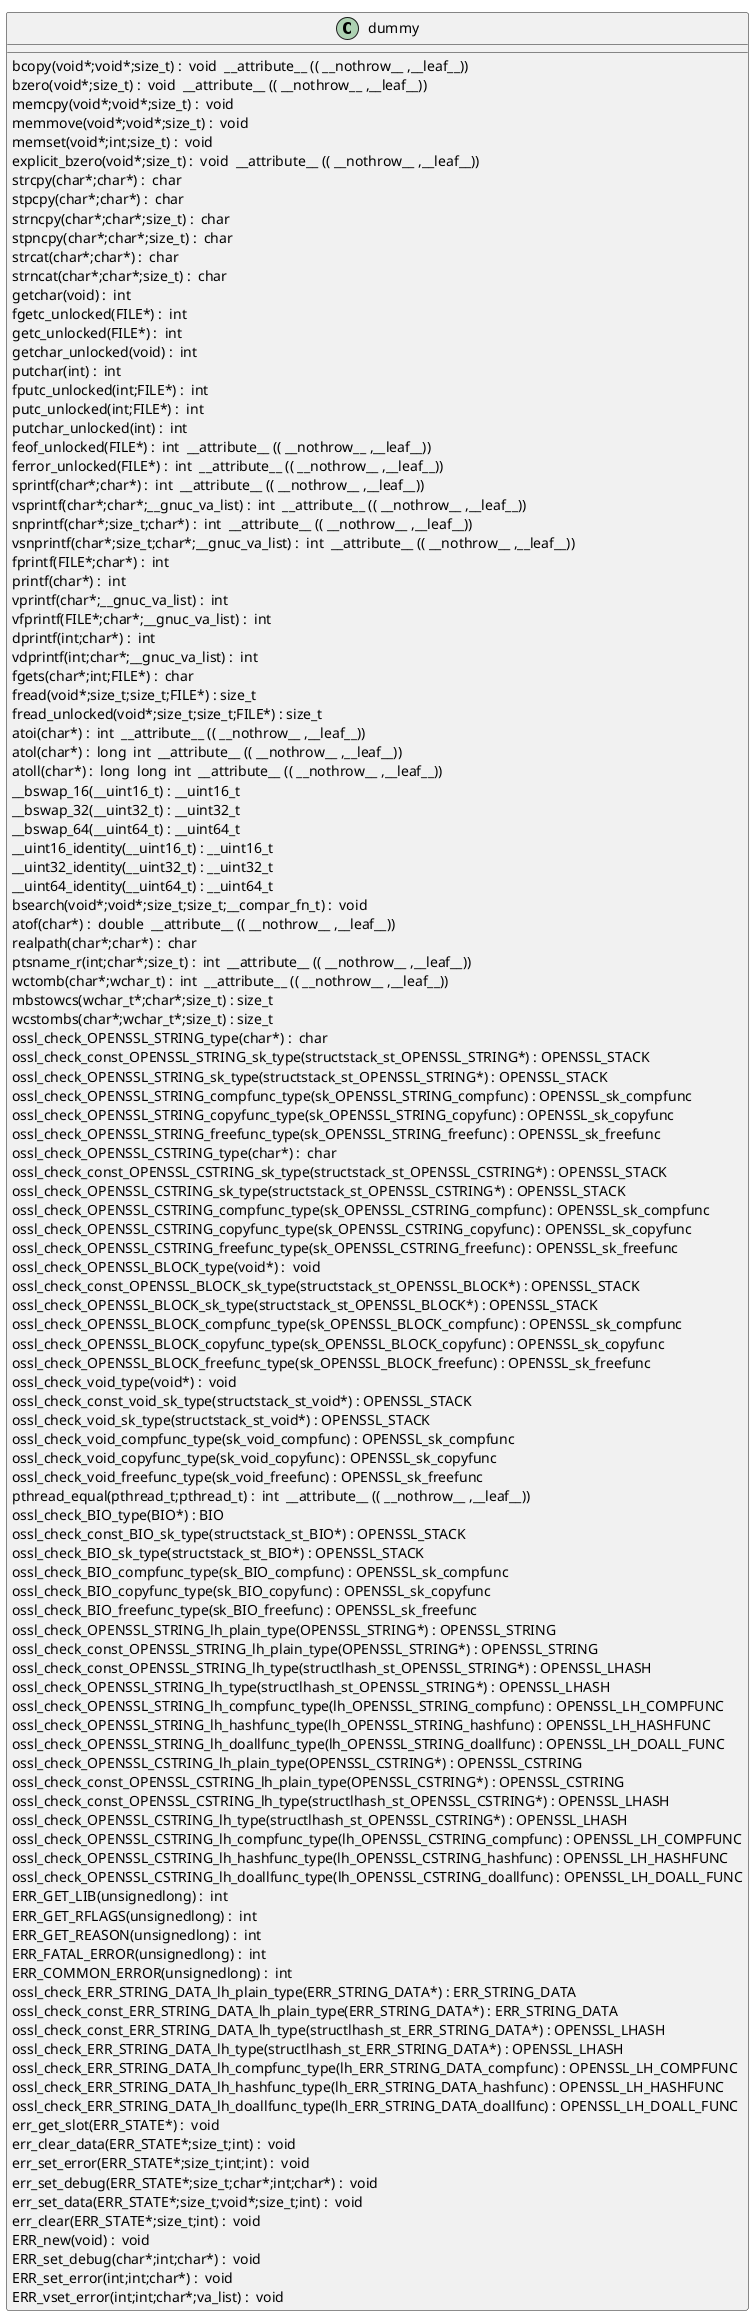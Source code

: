 @startuml
!pragma layout smetana
class dummy {
bcopy(void*;void*;size_t) :  void  __attribute__ (( __nothrow__ ,__leaf__)) [[[./../../.././qc/crypto/err/err_blocks.c.html#298]]]
bzero(void*;size_t) :  void  __attribute__ (( __nothrow__ ,__leaf__)) [[[./../../.././qc/crypto/err/err_blocks.c.html#305]]]
memcpy(void*;void*;size_t) :  void  [[[./../../.././qc/crypto/err/err_blocks.c.html#346]]]
memmove(void*;void*;size_t) :  void  [[[./../../.././qc/crypto/err/err_blocks.c.html#354]]]
memset(void*;int;size_t) :  void  [[[./../../.././qc/crypto/err/err_blocks.c.html#361]]]
explicit_bzero(void*;size_t) :  void  __attribute__ (( __nothrow__ ,__leaf__)) [[[./../../.././qc/crypto/err/err_blocks.c.html#374]]]
strcpy(char*;char*) :  char  [[[./../../.././qc/crypto/err/err_blocks.c.html#381]]]
stpcpy(char*;char*) :  char  [[[./../../.././qc/crypto/err/err_blocks.c.html#388]]]
strncpy(char*;char*;size_t) :  char  [[[./../../.././qc/crypto/err/err_blocks.c.html#396]]]
stpncpy(char*;char*;size_t) :  char  [[[./../../.././qc/crypto/err/err_blocks.c.html#406]]]
strcat(char*;char*) :  char  [[[./../../.././qc/crypto/err/err_blocks.c.html#413]]]
strncat(char*;char*;size_t) :  char  [[[./../../.././qc/crypto/err/err_blocks.c.html#420]]]
getchar(void) :  int  [[[./../../.././qc/crypto/err/err_blocks.c.html#1294]]]
fgetc_unlocked(FILE*) :  int  [[[./../../.././qc/crypto/err/err_blocks.c.html#1303]]]
getc_unlocked(FILE*) :  int  [[[./../../.././qc/crypto/err/err_blocks.c.html#1313]]]
getchar_unlocked(void) :  int  [[[./../../.././qc/crypto/err/err_blocks.c.html#1320]]]
putchar(int) :  int  [[[./../../.././qc/crypto/err/err_blocks.c.html#1329]]]
fputc_unlocked(int;FILE*) :  int  [[[./../../.././qc/crypto/err/err_blocks.c.html#1338]]]
putc_unlocked(int;FILE*) :  int  [[[./../../.././qc/crypto/err/err_blocks.c.html#1348]]]
putchar_unlocked(int) :  int  [[[./../../.././qc/crypto/err/err_blocks.c.html#1355]]]
feof_unlocked(FILE*) :  int  __attribute__ (( __nothrow__ ,__leaf__)) [[[./../../.././qc/crypto/err/err_blocks.c.html#1361]]]
ferror_unlocked(FILE*) :  int  __attribute__ (( __nothrow__ ,__leaf__)) [[[./../../.././qc/crypto/err/err_blocks.c.html#1368]]]
sprintf(char*;char*) :  int  __attribute__ (( __nothrow__ ,__leaf__)) [[[./../../.././qc/crypto/err/err_blocks.c.html#1387]]]
vsprintf(char*;char*;__gnuc_va_list) :  int  __attribute__ (( __nothrow__ ,__leaf__)) [[[./../../.././qc/crypto/err/err_blocks.c.html#1400]]]
snprintf(char*;size_t;char*) :  int  __attribute__ (( __nothrow__ ,__leaf__)) [[[./../../.././qc/crypto/err/err_blocks.c.html#1419]]]
vsnprintf(char*;size_t;char*;__gnuc_va_list) :  int  __attribute__ (( __nothrow__ ,__leaf__)) [[[./../../.././qc/crypto/err/err_blocks.c.html#1433]]]
fprintf(FILE*;char*) :  int  [[[./../../.././qc/crypto/err/err_blocks.c.html#1454]]]
printf(char*) :  int  [[[./../../.././qc/crypto/err/err_blocks.c.html#1461]]]
vprintf(char*;__gnuc_va_list) :  int  [[[./../../.././qc/crypto/err/err_blocks.c.html#1473]]]
vfprintf(FILE*;char*;__gnuc_va_list) :  int  [[[./../../.././qc/crypto/err/err_blocks.c.html#1483]]]
dprintf(int;char*) :  int  [[[./../../.././qc/crypto/err/err_blocks.c.html#1498]]]
vdprintf(int;char*;__gnuc_va_list) :  int  [[[./../../.././qc/crypto/err/err_blocks.c.html#1509]]]
fgets(char*;int;FILE*) :  char  [[[./../../.././qc/crypto/err/err_blocks.c.html#1528]]]
fread(void*;size_t;size_t;FILE*) : size_t [[[./../../.././qc/crypto/err/err_blocks.c.html#1554]]]
fread_unlocked(void*;size_t;size_t;FILE*) : size_t [[[./../../.././qc/crypto/err/err_blocks.c.html#1581]]]
atoi(char*) :  int  __attribute__ (( __nothrow__ ,__leaf__)) [[[./../../.././qc/crypto/err/err_blocks.c.html#1741]]]
atol(char*) :  long  int  __attribute__ (( __nothrow__ ,__leaf__)) [[[./../../.././qc/crypto/err/err_blocks.c.html#1746]]]
atoll(char*) :  long  long  int  __attribute__ (( __nothrow__ ,__leaf__)) [[[./../../.././qc/crypto/err/err_blocks.c.html#1753]]]
__bswap_16(__uint16_t) : __uint16_t [[[./../../.././qc/crypto/err/err_blocks.c.html#1900]]]
__bswap_32(__uint32_t) : __uint32_t [[[./../../.././qc/crypto/err/err_blocks.c.html#1915]]]
__bswap_64(__uint64_t) : __uint64_t [[[./../../.././qc/crypto/err/err_blocks.c.html#1925]]]
__uint16_identity(__uint16_t) : __uint16_t [[[./../../.././qc/crypto/err/err_blocks.c.html#1937]]]
__uint32_identity(__uint32_t) : __uint32_t [[[./../../.././qc/crypto/err/err_blocks.c.html#1943]]]
__uint64_identity(__uint64_t) : __uint64_t [[[./../../.././qc/crypto/err/err_blocks.c.html#1949]]]
bsearch(void*;void*;size_t;size_t;__compar_fn_t) :  void  [[[./../../.././qc/crypto/err/err_blocks.c.html#2617]]]
atof(char*) :  double  __attribute__ (( __nothrow__ ,__leaf__)) [[[./../../.././qc/crypto/err/err_blocks.c.html#1]]]
realpath(char*;char*) :  char  [[[./../../.././qc/crypto/err/err_blocks.c.html#1]]]
ptsname_r(int;char*;size_t) :  int  __attribute__ (( __nothrow__ ,__leaf__)) [[[./../../.././qc/crypto/err/err_blocks.c.html#1]]]
wctomb(char*;wchar_t) :  int  __attribute__ (( __nothrow__ ,__leaf__)) [[[./../../.././qc/crypto/err/err_blocks.c.html#1]]]
mbstowcs(wchar_t*;char*;size_t) : size_t [[[./../../.././qc/crypto/err/err_blocks.c.html#1]]]
wcstombs(char*;wchar_t*;size_t) : size_t [[[./../../.././qc/crypto/err/err_blocks.c.html#1]]]
ossl_check_OPENSSL_STRING_type(char*) :  char  [[[./../../.././qc/crypto/err/err_blocks.c.html#1]]]
ossl_check_const_OPENSSL_STRING_sk_type(structstack_st_OPENSSL_STRING*) : OPENSSL_STACK [[[./../../.././qc/crypto/err/err_blocks.c.html#1]]]
ossl_check_OPENSSL_STRING_sk_type(structstack_st_OPENSSL_STRING*) : OPENSSL_STACK [[[./../../.././qc/crypto/err/err_blocks.c.html#1]]]
ossl_check_OPENSSL_STRING_compfunc_type(sk_OPENSSL_STRING_compfunc) : OPENSSL_sk_compfunc [[[./../../.././qc/crypto/err/err_blocks.c.html#1]]]
ossl_check_OPENSSL_STRING_copyfunc_type(sk_OPENSSL_STRING_copyfunc) : OPENSSL_sk_copyfunc [[[./../../.././qc/crypto/err/err_blocks.c.html#1]]]
ossl_check_OPENSSL_STRING_freefunc_type(sk_OPENSSL_STRING_freefunc) : OPENSSL_sk_freefunc [[[./../../.././qc/crypto/err/err_blocks.c.html#1]]]
ossl_check_OPENSSL_CSTRING_type(char*) :  char  [[[./../../.././qc/crypto/err/err_blocks.c.html#1]]]
ossl_check_const_OPENSSL_CSTRING_sk_type(structstack_st_OPENSSL_CSTRING*) : OPENSSL_STACK [[[./../../.././qc/crypto/err/err_blocks.c.html#1]]]
ossl_check_OPENSSL_CSTRING_sk_type(structstack_st_OPENSSL_CSTRING*) : OPENSSL_STACK [[[./../../.././qc/crypto/err/err_blocks.c.html#1]]]
ossl_check_OPENSSL_CSTRING_compfunc_type(sk_OPENSSL_CSTRING_compfunc) : OPENSSL_sk_compfunc [[[./../../.././qc/crypto/err/err_blocks.c.html#1]]]
ossl_check_OPENSSL_CSTRING_copyfunc_type(sk_OPENSSL_CSTRING_copyfunc) : OPENSSL_sk_copyfunc [[[./../../.././qc/crypto/err/err_blocks.c.html#1]]]
ossl_check_OPENSSL_CSTRING_freefunc_type(sk_OPENSSL_CSTRING_freefunc) : OPENSSL_sk_freefunc [[[./../../.././qc/crypto/err/err_blocks.c.html#1]]]
ossl_check_OPENSSL_BLOCK_type(void*) :  void  [[[./../../.././qc/crypto/err/err_blocks.c.html#1]]]
ossl_check_const_OPENSSL_BLOCK_sk_type(structstack_st_OPENSSL_BLOCK*) : OPENSSL_STACK [[[./../../.././qc/crypto/err/err_blocks.c.html#1]]]
ossl_check_OPENSSL_BLOCK_sk_type(structstack_st_OPENSSL_BLOCK*) : OPENSSL_STACK [[[./../../.././qc/crypto/err/err_blocks.c.html#1]]]
ossl_check_OPENSSL_BLOCK_compfunc_type(sk_OPENSSL_BLOCK_compfunc) : OPENSSL_sk_compfunc [[[./../../.././qc/crypto/err/err_blocks.c.html#1]]]
ossl_check_OPENSSL_BLOCK_copyfunc_type(sk_OPENSSL_BLOCK_copyfunc) : OPENSSL_sk_copyfunc [[[./../../.././qc/crypto/err/err_blocks.c.html#1]]]
ossl_check_OPENSSL_BLOCK_freefunc_type(sk_OPENSSL_BLOCK_freefunc) : OPENSSL_sk_freefunc [[[./../../.././qc/crypto/err/err_blocks.c.html#1]]]
ossl_check_void_type(void*) :  void  [[[./../../.././qc/crypto/err/err_blocks.c.html#1]]]
ossl_check_const_void_sk_type(structstack_st_void*) : OPENSSL_STACK [[[./../../.././qc/crypto/err/err_blocks.c.html#1]]]
ossl_check_void_sk_type(structstack_st_void*) : OPENSSL_STACK [[[./../../.././qc/crypto/err/err_blocks.c.html#1]]]
ossl_check_void_compfunc_type(sk_void_compfunc) : OPENSSL_sk_compfunc [[[./../../.././qc/crypto/err/err_blocks.c.html#1]]]
ossl_check_void_copyfunc_type(sk_void_copyfunc) : OPENSSL_sk_copyfunc [[[./../../.././qc/crypto/err/err_blocks.c.html#1]]]
ossl_check_void_freefunc_type(sk_void_freefunc) : OPENSSL_sk_freefunc [[[./../../.././qc/crypto/err/err_blocks.c.html#1]]]
pthread_equal(pthread_t;pthread_t) :  int  __attribute__ (( __nothrow__ ,__leaf__)) [[[./../../.././qc/crypto/err/err_blocks.c.html#1]]]
ossl_check_BIO_type(BIO*) : BIO [[[./../../.././qc/crypto/err/err_blocks.c.html#1]]]
ossl_check_const_BIO_sk_type(structstack_st_BIO*) : OPENSSL_STACK [[[./../../.././qc/crypto/err/err_blocks.c.html#1]]]
ossl_check_BIO_sk_type(structstack_st_BIO*) : OPENSSL_STACK [[[./../../.././qc/crypto/err/err_blocks.c.html#1]]]
ossl_check_BIO_compfunc_type(sk_BIO_compfunc) : OPENSSL_sk_compfunc [[[./../../.././qc/crypto/err/err_blocks.c.html#1]]]
ossl_check_BIO_copyfunc_type(sk_BIO_copyfunc) : OPENSSL_sk_copyfunc [[[./../../.././qc/crypto/err/err_blocks.c.html#1]]]
ossl_check_BIO_freefunc_type(sk_BIO_freefunc) : OPENSSL_sk_freefunc [[[./../../.././qc/crypto/err/err_blocks.c.html#1]]]
ossl_check_OPENSSL_STRING_lh_plain_type(OPENSSL_STRING*) : OPENSSL_STRING [[[./../../.././qc/crypto/err/err_blocks.c.html#1]]]
ossl_check_const_OPENSSL_STRING_lh_plain_type(OPENSSL_STRING*) : OPENSSL_STRING [[[./../../.././qc/crypto/err/err_blocks.c.html#1]]]
ossl_check_const_OPENSSL_STRING_lh_type(structlhash_st_OPENSSL_STRING*) : OPENSSL_LHASH [[[./../../.././qc/crypto/err/err_blocks.c.html#1]]]
ossl_check_OPENSSL_STRING_lh_type(structlhash_st_OPENSSL_STRING*) : OPENSSL_LHASH [[[./../../.././qc/crypto/err/err_blocks.c.html#1]]]
ossl_check_OPENSSL_STRING_lh_compfunc_type(lh_OPENSSL_STRING_compfunc) : OPENSSL_LH_COMPFUNC [[[./../../.././qc/crypto/err/err_blocks.c.html#1]]]
ossl_check_OPENSSL_STRING_lh_hashfunc_type(lh_OPENSSL_STRING_hashfunc) : OPENSSL_LH_HASHFUNC [[[./../../.././qc/crypto/err/err_blocks.c.html#1]]]
ossl_check_OPENSSL_STRING_lh_doallfunc_type(lh_OPENSSL_STRING_doallfunc) : OPENSSL_LH_DOALL_FUNC [[[./../../.././qc/crypto/err/err_blocks.c.html#1]]]
ossl_check_OPENSSL_CSTRING_lh_plain_type(OPENSSL_CSTRING*) : OPENSSL_CSTRING [[[./../../.././qc/crypto/err/err_blocks.c.html#1]]]
ossl_check_const_OPENSSL_CSTRING_lh_plain_type(OPENSSL_CSTRING*) : OPENSSL_CSTRING [[[./../../.././qc/crypto/err/err_blocks.c.html#1]]]
ossl_check_const_OPENSSL_CSTRING_lh_type(structlhash_st_OPENSSL_CSTRING*) : OPENSSL_LHASH [[[./../../.././qc/crypto/err/err_blocks.c.html#1]]]
ossl_check_OPENSSL_CSTRING_lh_type(structlhash_st_OPENSSL_CSTRING*) : OPENSSL_LHASH [[[./../../.././qc/crypto/err/err_blocks.c.html#1]]]
ossl_check_OPENSSL_CSTRING_lh_compfunc_type(lh_OPENSSL_CSTRING_compfunc) : OPENSSL_LH_COMPFUNC [[[./../../.././qc/crypto/err/err_blocks.c.html#1]]]
ossl_check_OPENSSL_CSTRING_lh_hashfunc_type(lh_OPENSSL_CSTRING_hashfunc) : OPENSSL_LH_HASHFUNC [[[./../../.././qc/crypto/err/err_blocks.c.html#1]]]
ossl_check_OPENSSL_CSTRING_lh_doallfunc_type(lh_OPENSSL_CSTRING_doallfunc) : OPENSSL_LH_DOALL_FUNC [[[./../../.././qc/crypto/err/err_blocks.c.html#1]]]
ERR_GET_LIB(unsignedlong) :  int  [[[./../../.././qc/crypto/err/err_blocks.c.html#1]]]
ERR_GET_RFLAGS(unsignedlong) :  int  [[[./../../.././qc/crypto/err/err_blocks.c.html#1]]]
ERR_GET_REASON(unsignedlong) :  int  [[[./../../.././qc/crypto/err/err_blocks.c.html#1]]]
ERR_FATAL_ERROR(unsignedlong) :  int  [[[./../../.././qc/crypto/err/err_blocks.c.html#1]]]
ERR_COMMON_ERROR(unsignedlong) :  int  [[[./../../.././qc/crypto/err/err_blocks.c.html#1]]]
ossl_check_ERR_STRING_DATA_lh_plain_type(ERR_STRING_DATA*) : ERR_STRING_DATA [[[./../../.././qc/crypto/err/err_blocks.c.html#1]]]
ossl_check_const_ERR_STRING_DATA_lh_plain_type(ERR_STRING_DATA*) : ERR_STRING_DATA [[[./../../.././qc/crypto/err/err_blocks.c.html#1]]]
ossl_check_const_ERR_STRING_DATA_lh_type(structlhash_st_ERR_STRING_DATA*) : OPENSSL_LHASH [[[./../../.././qc/crypto/err/err_blocks.c.html#1]]]
ossl_check_ERR_STRING_DATA_lh_type(structlhash_st_ERR_STRING_DATA*) : OPENSSL_LHASH [[[./../../.././qc/crypto/err/err_blocks.c.html#1]]]
ossl_check_ERR_STRING_DATA_lh_compfunc_type(lh_ERR_STRING_DATA_compfunc) : OPENSSL_LH_COMPFUNC [[[./../../.././qc/crypto/err/err_blocks.c.html#1]]]
ossl_check_ERR_STRING_DATA_lh_hashfunc_type(lh_ERR_STRING_DATA_hashfunc) : OPENSSL_LH_HASHFUNC [[[./../../.././qc/crypto/err/err_blocks.c.html#1]]]
ossl_check_ERR_STRING_DATA_lh_doallfunc_type(lh_ERR_STRING_DATA_doallfunc) : OPENSSL_LH_DOALL_FUNC [[[./../../.././qc/crypto/err/err_blocks.c.html#1]]]
err_get_slot(ERR_STATE*) :  void  [[[./../../.././qc/crypto/err/err_blocks.c.html#1]]]
err_clear_data(ERR_STATE*;size_t;int) :  void  [[[./../../.././qc/crypto/err/err_blocks.c.html#1]]]
err_set_error(ERR_STATE*;size_t;int;int) :  void  [[[./../../.././qc/crypto/err/err_blocks.c.html#1]]]
err_set_debug(ERR_STATE*;size_t;char*;int;char*) :  void  [[[./../../.././qc/crypto/err/err_blocks.c.html#1]]]
err_set_data(ERR_STATE*;size_t;void*;size_t;int) :  void  [[[./../../.././qc/crypto/err/err_blocks.c.html#1]]]
err_clear(ERR_STATE*;size_t;int) :  void  [[[./../../.././qc/crypto/err/err_blocks.c.html#1]]]
ERR_new(void) :  void  [[[./../../.././qc/crypto/err/err_blocks.c.html#1]]]
ERR_set_debug(char*;int;char*) :  void  [[[./../../.././qc/crypto/err/err_blocks.c.html#1]]]
ERR_set_error(int;int;char*) :  void  [[[./../../.././qc/crypto/err/err_blocks.c.html#1]]]
ERR_vset_error(int;int;char*;va_list) :  void  [[[./../../.././qc/crypto/err/err_blocks.c.html#1]]]
} 
@enduml
